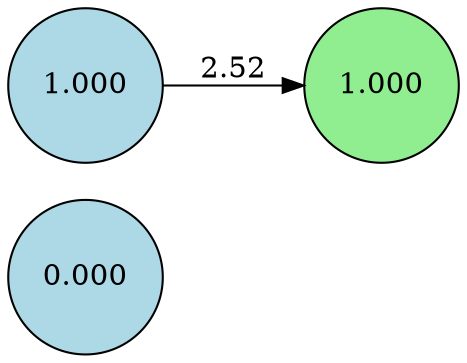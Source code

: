 digraph neat {
  rankdir=LR;
  node [shape=circle];
  node0 [label="0.000", style=filled, fillcolor=lightblue];
  node1 [label="1.000", style=filled, fillcolor=lightblue];
  node108 [label="1.000", style=filled, fillcolor=lightgreen];
  node1 -> node108 [label="2.52"];
}
